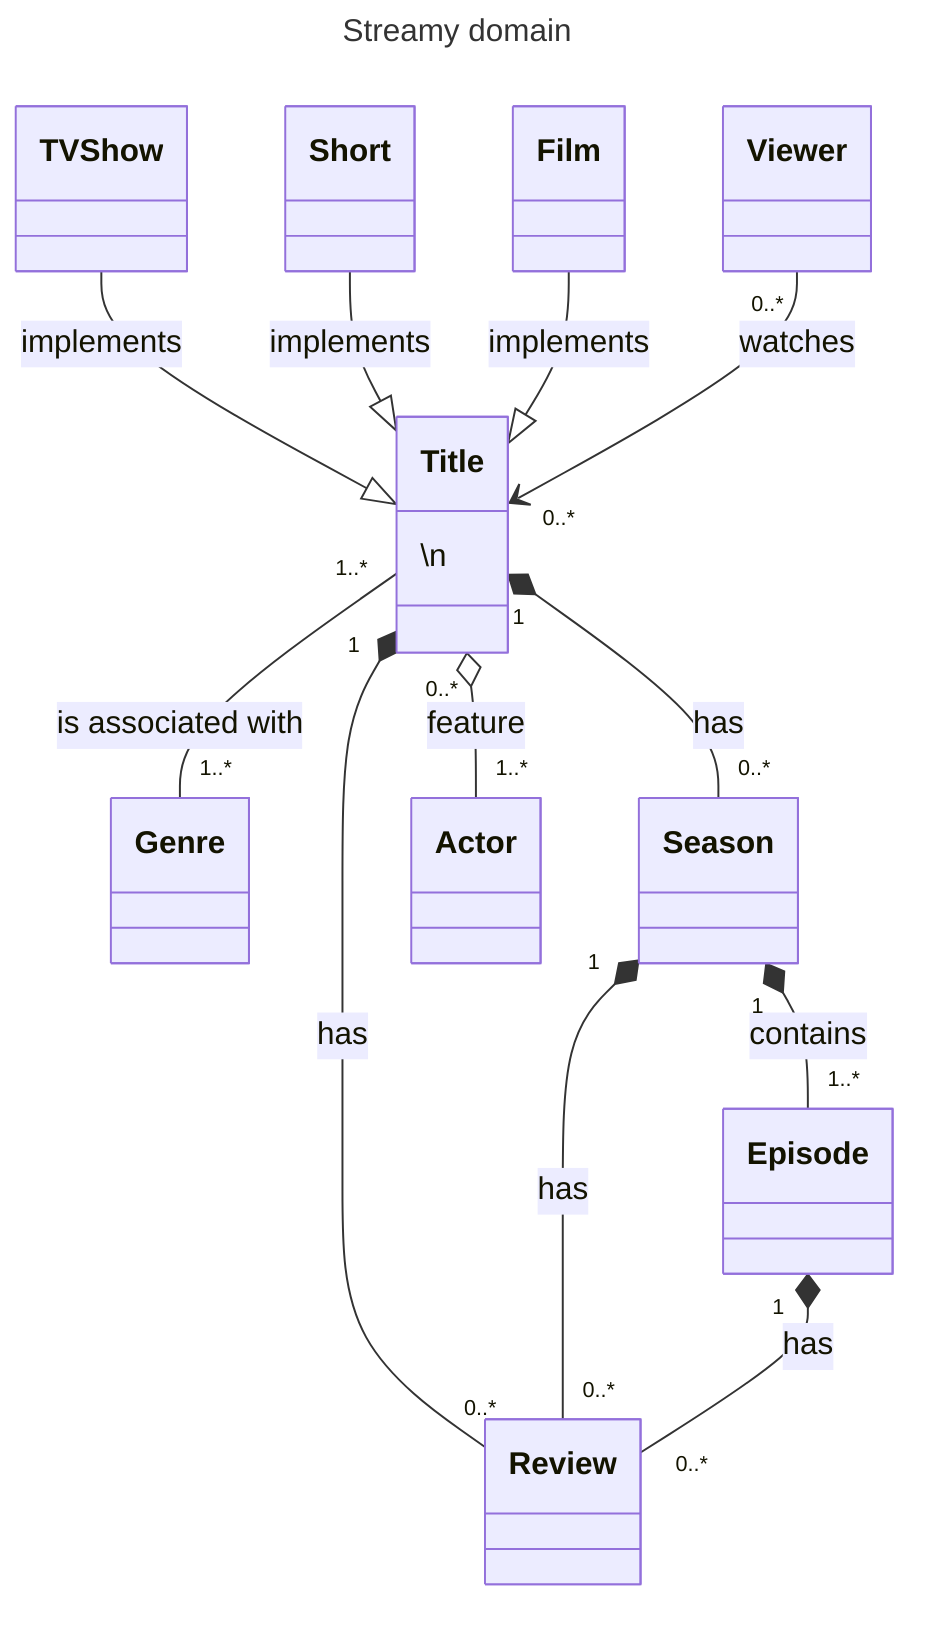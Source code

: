 ---
title: Streamy domain
---
classDiagram
    %% Added to improve readability
    Title "1..*" -- "1..*" Genre: is associated with
    Title: \n
    Title  "1" *-- "0..*" Season: has
    Title "1" *-- "0..*" Review: has
    Title "0..*" o-- "1..*" Actor: feature

    TV Show --|> Title: implements
    Short --|> Title: implements
    Film --|> Title: implements

    Season "1" *-- "0..*" Review: has
    Season "1" *-- "1..*"Episode: contains
    Episode "1"*-- "0..*" Review: has

    Viewer "0..*" --> " 0..*" Title: watches